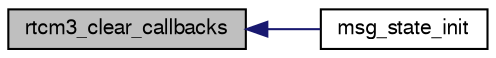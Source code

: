 digraph "rtcm3_clear_callbacks"
{
  edge [fontname="FreeSans",fontsize="10",labelfontname="FreeSans",labelfontsize="10"];
  node [fontname="FreeSans",fontsize="10",shape=record];
  rankdir="LR";
  Node1 [label="rtcm3_clear_callbacks",height=0.2,width=0.4,color="black", fillcolor="grey75", style="filled", fontcolor="black"];
  Node1 -> Node2 [dir="back",color="midnightblue",fontsize="10",style="solid",fontname="FreeSans"];
  Node2 [label="msg_state_init",height=0.2,width=0.4,color="black", fillcolor="white", style="filled",URL="$rtcm3_8h.html#a61da617a08d427491b859378ad5ff359",tooltip="Initialize an msg_state_t struct before use. "];
}
